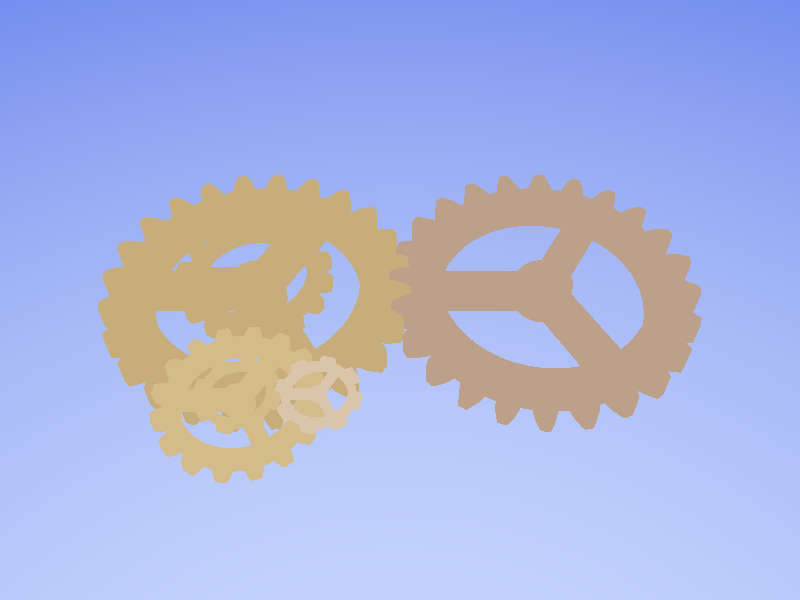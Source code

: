 #version 3.6;

#include "colors.inc"
#include "math.inc"
#include "transforms.inc"
#include "metals.inc"


global_settings {
  assumed_gamma 1.0
}

// ----------------------------------------

camera {
  location  <0, 5, 4>
  direction 1.5*z
  right     x*image_width/image_height
  look_at   <0.0, 0.0,  0.0>
}

sky_sphere {
  pigment {
    gradient y
    color_map {
      [0.0 rgb <0.6,0.7,1.0>]
      [0.7 rgb <0.0,0.1,0.8>]
    }
  }
}

light_source {
  <1, 3, 1>
  color White
}

#declare ToothProfileAngle = function(BaseRadius, r)
{
    360*sqrt(r*r - BaseRadius*BaseRadius)/(2*pi*BaseRadius)
}     

#macro Gear(PitchRadius, PitchAngle, Thickness, NumTeeth, CanonicalRadius)
union {
    #local BaseRadius = PitchRadius * cos(radians(PitchAngle));
    #local ActionLen = PitchRadius * sin(radians(PitchAngle)); 
    
    difference {
        cylinder { <0,0,0>, <0,Thickness,0>, BaseRadius }
        cylinder { <0,-0.001,0>, <0,Thickness+0.001,0>, BaseRadius-Thickness }
    }
    cylinder { <0,0,0>, <0,Thickness,0>, Thickness }
    
    #local i = 0;
    #while (i < 3)
        box { <0,0,-Thickness/2>, <BaseRadius,Thickness,Thickness/2> rotate 120*i*y }
        #local i = i + 1;
    #end
    
    
    //torus { PitchRadius, 0.001 pigment { Green } }
    
    #local i = 0;
    #while (i < NumTeeth)
        union {
             //cylinder { <BaseRadius,Thickness,0>, <BaseRadius,Thickness,-ActionLen>, 0.005 pigment { Red } }
             
             #local NUM_SEGMENTS = 5;
             
             #local ppa = sqrt(PitchRadius*PitchRadius - BaseRadius*BaseRadius)*360/(2*pi*BaseRadius);
             #local points = array[NUM_SEGMENTS+1];
             #local points2 = array[NUM_SEGMENTS+1];
             
             #local minr = BaseRadius;
             #local maxr = PitchRadius + (PitchRadius - BaseRadius);
             
             #local pitcha = ToothProfileAngle(BaseRadius, PitchRadius);
             #local pitchh = pitcha/360 * 2*pi*BaseRadius;
             #local pitcha2 = degrees(atan2(pitchh,BaseRadius));
             
             #local i2 = 0;                                                    
             #while (i2 <= NUM_SEGMENTS)
                 #local r = minr + i2/NUM_SEGMENTS*(maxr-minr);
                 #local a = ToothProfileAngle(BaseRadius, r);
                 #local h = a/360 * 2*pi*BaseRadius;
                 #local a2 = degrees(atan2(h,BaseRadius));
                 #local xf = transform { rotate (a-a2 + pitcha2-pitcha)*y };
                 #local p = vtransform(<r,0,0>, xf);
                 #local points[i2] = <p.x,p.z>;
                 
                 #local xf2 = transform { rotate ((360/NumTeeth/2)-(a-a2 + pitcha2-pitcha))*y };
                 #local p2 = vtransform(<r,0,0>, xf2);
                 #local p = <p.x,p.z>;
                 #local points2[i2] = <p2.x,p2.z>;
                     
                 #local i2 = i2 + 1;
             #end
             
             prism {
                 linear_spline  
                 0, Thickness+0.001,
                 (NUM_SEGMENTS+1)*2
                 
                 #local i2 = 0;                                                    
                 #while (i2 <= NUM_SEGMENTS)
                     ,points[i2]
                     
                     #local i2 = i2 + 1;
                 #end
                 
                 #local i2 = NUM_SEGMENTS;                                                    
                 #while (i2 >= 0)
                     ,points2[i2]
                     
                     #local i2 = i2 - 1;
                 #end
             }
             
             rotate (i*360/NumTeeth)*y
        }
        #local i = i + 1;
    #end
}        
#end
                                                                                                                                          
object { Gear(1.0, 22.5, 0.2, 24, 1.0) rotate 360/32*clock*y translate -x texture { T_Brass_2A } }
object { Gear(1.0, 22.5, 0.2, 24, 1.0) rotate -360/32*clock*y translate x texture { T_Brass_3A } }
object { Gear(0.5, 22.5, 0.1, 16, 1.0) rotate -360/32*clock*y translate <1,0.2,0> texture { T_Brass_3A } }
object { Gear(0.5, 22.5, 0.1, 16, 1.0) rotate 360/32*clock*y translate <1,0.2,1> texture { T_Brass_4A } }
object { Gear(0.25, 22.5, 0.05, 8, 1.0) rotate 360/32*clock*y translate <1,0.3,1> texture { T_Brass_4A } }
object { Gear(0.25, 22.5, 0.05, 8, 1.0) rotate -360/32*clock*y translate <0.5,0.3,1> texture { T_Brass_5A } }
